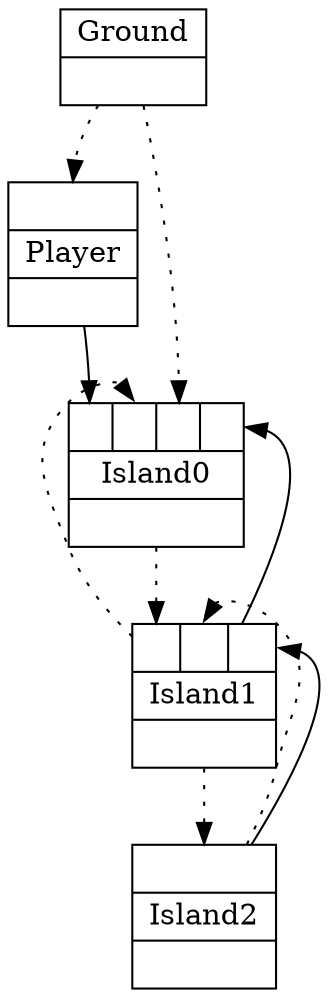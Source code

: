 digraph G {
node [shape=record];
Player[ label ="{{<GroundP>}|{Player}|<PlayerOUT>}"];
Ground[ label ="{{Ground}|<GroundOUT>}"];
Island0[ label ="{{<Player>|<Island1P>|<GroundP>|<Island1>}|{Island0}|<Island0OUT>}"];
Island1[ label ="{{<Island0P>|<Island2P>|<Island2>}|{Island1}|<Island1OUT>}"];
Island2[ label ="{{<Island1P>}|{Island2}|<Island2OUT>}"];
	"Ground" -> "Player":GroundP [style=dotted];
	"Player" -> "Island0":Player;
	"Island1" -> "Island0":Island1P [style=dotted];
	"Ground" -> "Island0":GroundP [style=dotted];
	"Island0" -> "Island1":Island0P [style=dotted];
	"Island2" -> "Island1":Island2P [style=dotted];
	"Island1" -> "Island2":Island1P [style=dotted];
	"Island1" -> "Island0":Island1;
	"Island2" -> "Island1":Island2;
}